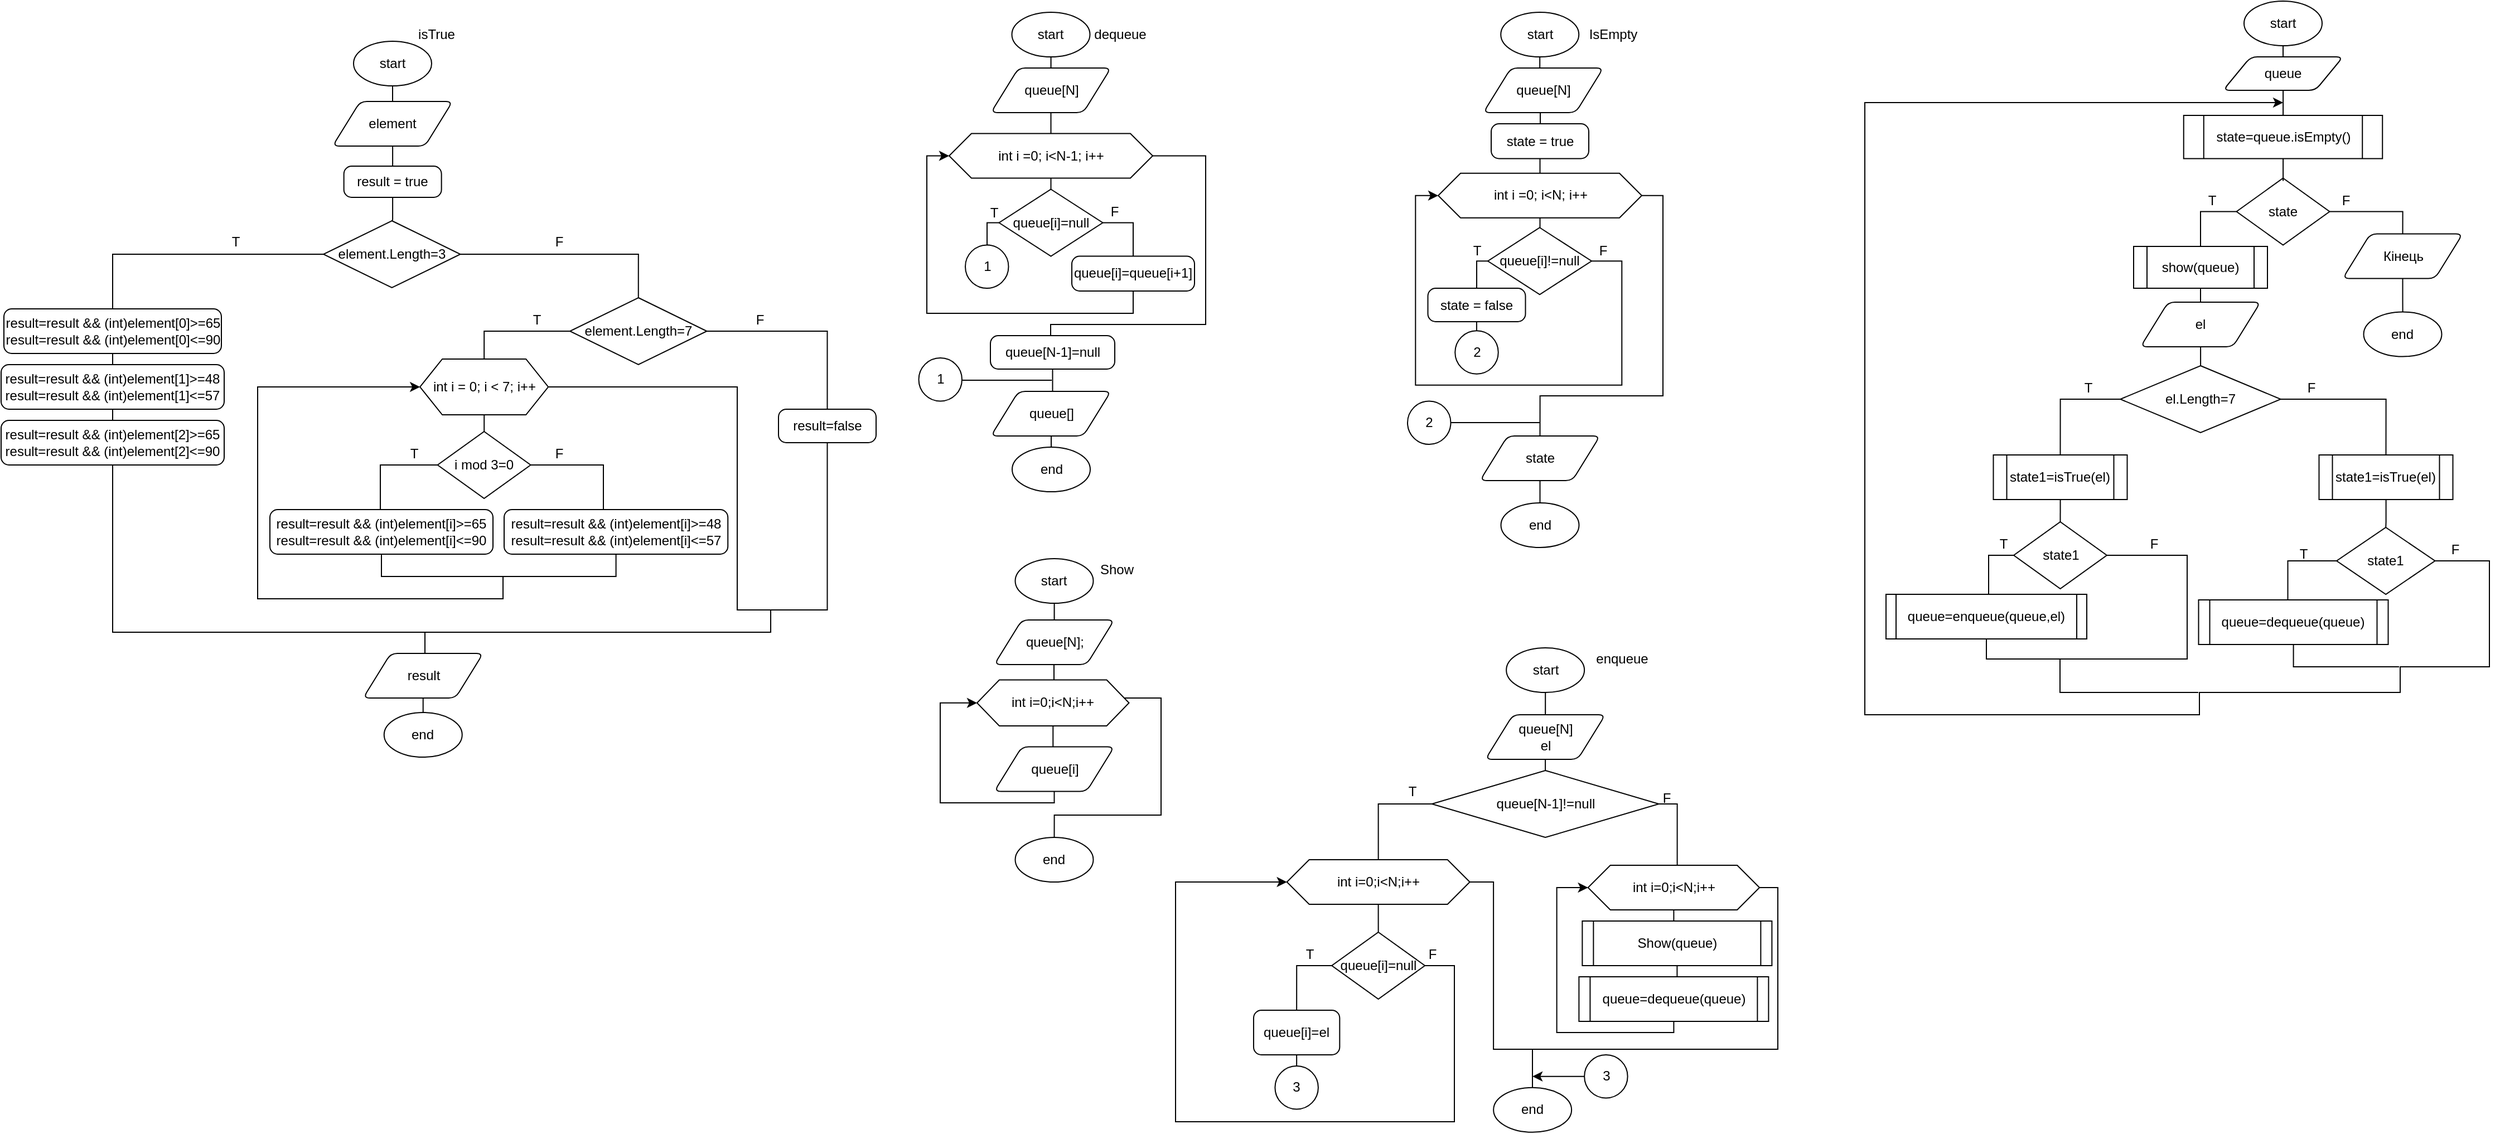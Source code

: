 <mxfile version="15.2.7" type="device"><diagram id="xJVOpfONk_zX12Edww5r" name="Страница 1"><mxGraphModel dx="3117" dy="834" grid="1" gridSize="10" guides="1" tooltips="1" connect="1" arrows="1" fold="1" page="1" pageScale="1" pageWidth="827" pageHeight="1169" math="0" shadow="0"><root><mxCell id="0"/><mxCell id="1" parent="0"/><mxCell id="rHyDgJN446Z5MaQaS1Wu-3" style="edgeStyle=orthogonalEdgeStyle;rounded=0;orthogonalLoop=1;jettySize=auto;html=1;endArrow=none;endFill=0;" parent="1" source="rHyDgJN446Z5MaQaS1Wu-1" target="rHyDgJN446Z5MaQaS1Wu-2" edge="1"><mxGeometry relative="1" as="geometry"/></mxCell><mxCell id="rHyDgJN446Z5MaQaS1Wu-1" value="start" style="strokeWidth=1;html=1;shape=mxgraph.flowchart.start_1;whiteSpace=wrap;" parent="1" vertex="1"><mxGeometry x="371" width="70" height="40" as="geometry"/></mxCell><mxCell id="mH3fVQDTaR19_gPzy2WF-2" style="edgeStyle=orthogonalEdgeStyle;rounded=0;orthogonalLoop=1;jettySize=auto;html=1;entryX=0.5;entryY=0;entryDx=0;entryDy=0;endArrow=none;endFill=0;" parent="1" source="rHyDgJN446Z5MaQaS1Wu-2" target="mH3fVQDTaR19_gPzy2WF-1" edge="1"><mxGeometry relative="1" as="geometry"/></mxCell><mxCell id="rHyDgJN446Z5MaQaS1Wu-2" value="queue" style="shape=parallelogram;html=1;strokeWidth=1;perimeter=parallelogramPerimeter;whiteSpace=wrap;rounded=1;arcSize=12;size=0.23;" parent="1" vertex="1"><mxGeometry x="352.25" y="50" width="107.5" height="30" as="geometry"/></mxCell><mxCell id="rHyDgJN446Z5MaQaS1Wu-13" style="edgeStyle=orthogonalEdgeStyle;rounded=0;orthogonalLoop=1;jettySize=auto;html=1;entryX=0.5;entryY=0;entryDx=0;entryDy=0;endArrow=none;endFill=0;exitX=0;exitY=0.5;exitDx=0;exitDy=0;exitPerimeter=0;" parent="1" source="rHyDgJN446Z5MaQaS1Wu-5" target="mH3fVQDTaR19_gPzy2WF-16" edge="1"><mxGeometry relative="1" as="geometry"><Array as="points"><mxPoint x="332" y="189"/></Array><mxPoint x="324" y="218.75" as="targetPoint"/></mxGeometry></mxCell><mxCell id="rHyDgJN446Z5MaQaS1Wu-96" style="edgeStyle=orthogonalEdgeStyle;rounded=0;orthogonalLoop=1;jettySize=auto;html=1;entryX=0.5;entryY=0;entryDx=0;entryDy=0;endArrow=none;endFill=0;" parent="1" source="rHyDgJN446Z5MaQaS1Wu-5" target="rHyDgJN446Z5MaQaS1Wu-95" edge="1"><mxGeometry relative="1" as="geometry"/></mxCell><mxCell id="rHyDgJN446Z5MaQaS1Wu-5" value="state" style="strokeWidth=1;html=1;shape=mxgraph.flowchart.decision;whiteSpace=wrap;" parent="1" vertex="1"><mxGeometry x="364.25" y="158.75" width="83.5" height="60" as="geometry"/></mxCell><mxCell id="rHyDgJN446Z5MaQaS1Wu-19" style="edgeStyle=orthogonalEdgeStyle;rounded=0;orthogonalLoop=1;jettySize=auto;html=1;entryX=0.5;entryY=0;entryDx=0;entryDy=0;entryPerimeter=0;endArrow=none;endFill=0;" parent="1" source="rHyDgJN446Z5MaQaS1Wu-16" target="rHyDgJN446Z5MaQaS1Wu-17" edge="1"><mxGeometry relative="1" as="geometry"/></mxCell><mxCell id="rHyDgJN446Z5MaQaS1Wu-16" value="el" style="shape=parallelogram;html=1;strokeWidth=1;perimeter=parallelogramPerimeter;whiteSpace=wrap;rounded=1;arcSize=12;size=0.23;" parent="1" vertex="1"><mxGeometry x="278.25" y="270" width="107.5" height="40" as="geometry"/></mxCell><mxCell id="rHyDgJN446Z5MaQaS1Wu-20" style="edgeStyle=orthogonalEdgeStyle;rounded=0;orthogonalLoop=1;jettySize=auto;html=1;entryX=0.5;entryY=0;entryDx=0;entryDy=0;endArrow=none;endFill=0;exitX=1;exitY=0.5;exitDx=0;exitDy=0;exitPerimeter=0;" parent="1" source="rHyDgJN446Z5MaQaS1Wu-17" target="_fJTLshyxo8mNmkV-exU-41" edge="1"><mxGeometry relative="1" as="geometry"><mxPoint x="501.88" y="357" as="sourcePoint"/><Array as="points"><mxPoint x="498" y="357"/></Array><mxPoint x="703.5" y="397" as="targetPoint"/></mxGeometry></mxCell><mxCell id="rHyDgJN446Z5MaQaS1Wu-24" style="edgeStyle=orthogonalEdgeStyle;rounded=0;orthogonalLoop=1;jettySize=auto;html=1;entryX=0.5;entryY=0;entryDx=0;entryDy=0;endArrow=none;endFill=0;" parent="1" source="rHyDgJN446Z5MaQaS1Wu-17" edge="1"><mxGeometry relative="1" as="geometry"><Array as="points"><mxPoint x="206" y="357"/></Array><mxPoint x="206.25" y="407" as="targetPoint"/></mxGeometry></mxCell><mxCell id="rHyDgJN446Z5MaQaS1Wu-17" value="el.Length=7" style="strokeWidth=1;html=1;shape=mxgraph.flowchart.decision;whiteSpace=wrap;" parent="1" vertex="1"><mxGeometry x="260.13" y="327" width="143.75" height="60" as="geometry"/></mxCell><mxCell id="rHyDgJN446Z5MaQaS1Wu-21" value="F" style="text;html=1;align=center;verticalAlign=middle;resizable=0;points=[];autosize=1;strokeColor=none;fillColor=none;" parent="1" vertex="1"><mxGeometry x="421" y="337" width="20" height="20" as="geometry"/></mxCell><mxCell id="rHyDgJN446Z5MaQaS1Wu-22" value="T" style="text;html=1;align=center;verticalAlign=middle;resizable=0;points=[];autosize=1;strokeColor=none;fillColor=none;" parent="1" vertex="1"><mxGeometry x="332" y="168.75" width="20" height="20" as="geometry"/></mxCell><mxCell id="rHyDgJN446Z5MaQaS1Wu-27" style="edgeStyle=orthogonalEdgeStyle;rounded=0;orthogonalLoop=1;jettySize=auto;html=1;entryX=0.5;entryY=0;entryDx=0;entryDy=0;entryPerimeter=0;endArrow=none;endFill=0;" parent="1" target="rHyDgJN446Z5MaQaS1Wu-25" edge="1"><mxGeometry relative="1" as="geometry"><mxPoint x="206.3" y="447" as="sourcePoint"/></mxGeometry></mxCell><mxCell id="rHyDgJN446Z5MaQaS1Wu-28" style="edgeStyle=orthogonalEdgeStyle;rounded=0;orthogonalLoop=1;jettySize=auto;html=1;entryX=0.5;entryY=0;entryDx=0;entryDy=0;endArrow=none;endFill=0;" parent="1" source="rHyDgJN446Z5MaQaS1Wu-25" target="mH3fVQDTaR19_gPzy2WF-57" edge="1"><mxGeometry relative="1" as="geometry"><Array as="points"><mxPoint x="142" y="497"/><mxPoint x="142" y="532"/></Array><mxPoint x="141.75" y="512" as="targetPoint"/></mxGeometry></mxCell><mxCell id="rHyDgJN446Z5MaQaS1Wu-106" style="edgeStyle=orthogonalEdgeStyle;rounded=0;orthogonalLoop=1;jettySize=auto;html=1;endArrow=none;endFill=0;" parent="1" source="rHyDgJN446Z5MaQaS1Wu-25" edge="1"><mxGeometry relative="1" as="geometry"><mxPoint x="330" y="620" as="targetPoint"/><Array as="points"><mxPoint x="320" y="497"/><mxPoint x="320" y="590"/><mxPoint x="206" y="590"/><mxPoint x="206" y="620"/><mxPoint x="330" y="620"/></Array></mxGeometry></mxCell><mxCell id="rHyDgJN446Z5MaQaS1Wu-25" value="state1" style="strokeWidth=1;html=1;shape=mxgraph.flowchart.decision;whiteSpace=wrap;" parent="1" vertex="1"><mxGeometry x="164.5" y="467" width="83.5" height="60" as="geometry"/></mxCell><mxCell id="rHyDgJN446Z5MaQaS1Wu-38" style="edgeStyle=orthogonalEdgeStyle;rounded=0;orthogonalLoop=1;jettySize=auto;html=1;entryX=0.5;entryY=0;entryDx=0;entryDy=0;endArrow=none;endFill=0;" parent="1" source="rHyDgJN446Z5MaQaS1Wu-29" target="rHyDgJN446Z5MaQaS1Wu-33" edge="1"><mxGeometry relative="1" as="geometry"><Array as="points"><mxPoint x="-405.18" y="720"/></Array></mxGeometry></mxCell><mxCell id="rHyDgJN446Z5MaQaS1Wu-53" style="edgeStyle=orthogonalEdgeStyle;rounded=0;orthogonalLoop=1;jettySize=auto;html=1;endArrow=none;endFill=0;" parent="1" source="rHyDgJN446Z5MaQaS1Wu-29" target="rHyDgJN446Z5MaQaS1Wu-52" edge="1"><mxGeometry relative="1" as="geometry"><Array as="points"><mxPoint x="-137.18" y="720"/></Array></mxGeometry></mxCell><mxCell id="rHyDgJN446Z5MaQaS1Wu-29" value="queue[N-1]!=null" style="strokeWidth=1;html=1;shape=mxgraph.flowchart.decision;whiteSpace=wrap;" parent="1" vertex="1"><mxGeometry x="-357.18" y="690" width="203.5" height="60" as="geometry"/></mxCell><mxCell id="rHyDgJN446Z5MaQaS1Wu-37" style="edgeStyle=orthogonalEdgeStyle;rounded=0;orthogonalLoop=1;jettySize=auto;html=1;entryX=0.5;entryY=0;entryDx=0;entryDy=0;entryPerimeter=0;endArrow=none;endFill=0;" parent="1" source="rHyDgJN446Z5MaQaS1Wu-33" target="rHyDgJN446Z5MaQaS1Wu-36" edge="1"><mxGeometry relative="1" as="geometry"><Array as="points"><mxPoint x="-405.18" y="820"/><mxPoint x="-405.18" y="820"/></Array></mxGeometry></mxCell><mxCell id="rHyDgJN446Z5MaQaS1Wu-92" style="edgeStyle=orthogonalEdgeStyle;rounded=0;orthogonalLoop=1;jettySize=auto;html=1;endArrow=none;endFill=0;" parent="1" source="rHyDgJN446Z5MaQaS1Wu-33" edge="1"><mxGeometry relative="1" as="geometry"><mxPoint x="-266.93" y="940" as="targetPoint"/><Array as="points"><mxPoint x="-301.93" y="790"/><mxPoint x="-301.93" y="940"/><mxPoint x="-266.93" y="940"/></Array></mxGeometry></mxCell><mxCell id="rHyDgJN446Z5MaQaS1Wu-33" value="int i=0;i&amp;lt;N;i++" style="shape=hexagon;perimeter=hexagonPerimeter2;whiteSpace=wrap;html=1;fixedSize=1;strokeWidth=1;" parent="1" vertex="1"><mxGeometry x="-487.18" y="770" width="164" height="40" as="geometry"/></mxCell><mxCell id="rHyDgJN446Z5MaQaS1Wu-40" style="edgeStyle=orthogonalEdgeStyle;rounded=0;orthogonalLoop=1;jettySize=auto;html=1;entryX=0.5;entryY=0;entryDx=0;entryDy=0;endArrow=none;endFill=0;" parent="1" source="rHyDgJN446Z5MaQaS1Wu-36" target="rHyDgJN446Z5MaQaS1Wu-39" edge="1"><mxGeometry relative="1" as="geometry"><Array as="points"><mxPoint x="-478.18" y="865"/></Array></mxGeometry></mxCell><mxCell id="rHyDgJN446Z5MaQaS1Wu-43" style="edgeStyle=orthogonalEdgeStyle;rounded=0;orthogonalLoop=1;jettySize=auto;html=1;endArrow=classic;endFill=1;entryX=0;entryY=0.5;entryDx=0;entryDy=0;" parent="1" source="rHyDgJN446Z5MaQaS1Wu-36" target="rHyDgJN446Z5MaQaS1Wu-33" edge="1"><mxGeometry relative="1" as="geometry"><mxPoint x="-405.18" y="975" as="targetPoint"/><Array as="points"><mxPoint x="-337" y="865"/><mxPoint x="-337" y="1005"/><mxPoint x="-587" y="1005"/><mxPoint x="-587" y="790"/></Array></mxGeometry></mxCell><mxCell id="rHyDgJN446Z5MaQaS1Wu-36" value="queue[i]=null" style="strokeWidth=1;html=1;shape=mxgraph.flowchart.decision;whiteSpace=wrap;" parent="1" vertex="1"><mxGeometry x="-446.93" y="835" width="83.5" height="60" as="geometry"/></mxCell><mxCell id="rHyDgJN446Z5MaQaS1Wu-44" style="edgeStyle=orthogonalEdgeStyle;rounded=0;orthogonalLoop=1;jettySize=auto;html=1;endArrow=none;endFill=0;" parent="1" source="rHyDgJN446Z5MaQaS1Wu-39" target="rHyDgJN446Z5MaQaS1Wu-48" edge="1"><mxGeometry relative="1" as="geometry"><mxPoint x="-478.18" y="955" as="targetPoint"/><Array as="points"><mxPoint x="-478.18" y="955"/></Array></mxGeometry></mxCell><mxCell id="rHyDgJN446Z5MaQaS1Wu-39" value="&lt;span&gt;queue[i]=&lt;/span&gt;el" style="rounded=1;whiteSpace=wrap;html=1;absoluteArcSize=1;arcSize=14;strokeWidth=1;" parent="1" vertex="1"><mxGeometry x="-517.02" y="905" width="77.18" height="40" as="geometry"/></mxCell><mxCell id="rHyDgJN446Z5MaQaS1Wu-46" value="T" style="text;html=1;align=center;verticalAlign=middle;resizable=0;points=[];autosize=1;strokeColor=none;fillColor=none;" parent="1" vertex="1"><mxGeometry x="-477.18" y="845" width="20" height="20" as="geometry"/></mxCell><mxCell id="rHyDgJN446Z5MaQaS1Wu-47" value="F" style="text;html=1;align=center;verticalAlign=middle;resizable=0;points=[];autosize=1;strokeColor=none;fillColor=none;" parent="1" vertex="1"><mxGeometry x="-367.18" y="845" width="20" height="20" as="geometry"/></mxCell><mxCell id="rHyDgJN446Z5MaQaS1Wu-48" value="3" style="ellipse;whiteSpace=wrap;html=1;aspect=fixed;" parent="1" vertex="1"><mxGeometry x="-497.805" y="955.005" width="38.75" height="38.75" as="geometry"/></mxCell><mxCell id="rHyDgJN446Z5MaQaS1Wu-49" value="T" style="text;html=1;align=center;verticalAlign=middle;resizable=0;points=[];autosize=1;strokeColor=none;fillColor=none;" parent="1" vertex="1"><mxGeometry x="-385.18" y="699" width="20" height="20" as="geometry"/></mxCell><mxCell id="rHyDgJN446Z5MaQaS1Wu-51" value="T" style="text;html=1;align=center;verticalAlign=middle;resizable=0;points=[];autosize=1;strokeColor=none;fillColor=none;" parent="1" vertex="1"><mxGeometry x="144.5" y="477" width="20" height="20" as="geometry"/></mxCell><mxCell id="rHyDgJN446Z5MaQaS1Wu-57" style="edgeStyle=orthogonalEdgeStyle;rounded=0;orthogonalLoop=1;jettySize=auto;html=1;entryX=0.5;entryY=0;entryDx=0;entryDy=0;endArrow=none;endFill=0;" parent="1" source="rHyDgJN446Z5MaQaS1Wu-52" target="mH3fVQDTaR19_gPzy2WF-52" edge="1"><mxGeometry relative="1" as="geometry"><mxPoint x="-140.3" y="825" as="targetPoint"/></mxGeometry></mxCell><mxCell id="rHyDgJN446Z5MaQaS1Wu-61" style="edgeStyle=orthogonalEdgeStyle;rounded=0;orthogonalLoop=1;jettySize=auto;html=1;endArrow=none;endFill=0;" parent="1" source="rHyDgJN446Z5MaQaS1Wu-52" target="mH3fVQDTaR19_gPzy2WF-53" edge="1"><mxGeometry relative="1" as="geometry"><Array as="points"><mxPoint x="-47" y="795"/><mxPoint x="-47" y="940"/><mxPoint x="-267" y="940"/></Array><mxPoint x="-266.93" y="980" as="targetPoint"/></mxGeometry></mxCell><mxCell id="rHyDgJN446Z5MaQaS1Wu-52" value="&lt;span&gt;int i=0;i&amp;lt;N;i++&lt;/span&gt;" style="shape=hexagon;perimeter=hexagonPerimeter2;whiteSpace=wrap;html=1;fixedSize=1;strokeWidth=1;" parent="1" vertex="1"><mxGeometry x="-217.18" y="775" width="153.75" height="40" as="geometry"/></mxCell><mxCell id="rHyDgJN446Z5MaQaS1Wu-54" value="F" style="text;html=1;align=center;verticalAlign=middle;resizable=0;points=[];autosize=1;strokeColor=none;fillColor=none;" parent="1" vertex="1"><mxGeometry x="-157.18" y="705" width="20" height="20" as="geometry"/></mxCell><mxCell id="rHyDgJN446Z5MaQaS1Wu-58" style="edgeStyle=orthogonalEdgeStyle;rounded=0;orthogonalLoop=1;jettySize=auto;html=1;entryX=0.5;entryY=0;entryDx=0;entryDy=0;endArrow=none;endFill=0;" parent="1" source="mH3fVQDTaR19_gPzy2WF-52" target="rHyDgJN446Z5MaQaS1Wu-56" edge="1"><mxGeometry relative="1" as="geometry"><mxPoint x="-140.275" y="865" as="sourcePoint"/></mxGeometry></mxCell><mxCell id="rHyDgJN446Z5MaQaS1Wu-59" style="edgeStyle=orthogonalEdgeStyle;rounded=0;orthogonalLoop=1;jettySize=auto;html=1;entryX=0;entryY=0.5;entryDx=0;entryDy=0;endArrow=classic;endFill=1;" parent="1" source="rHyDgJN446Z5MaQaS1Wu-56" target="rHyDgJN446Z5MaQaS1Wu-52" edge="1"><mxGeometry relative="1" as="geometry"><Array as="points"><mxPoint x="-140.18" y="925"/><mxPoint x="-245.18" y="925"/><mxPoint x="-245.18" y="795"/></Array></mxGeometry></mxCell><mxCell id="rHyDgJN446Z5MaQaS1Wu-56" value="queue=dequeue(queue)" style="shape=process;whiteSpace=wrap;html=1;backgroundOutline=1;size=0.059;" parent="1" vertex="1"><mxGeometry x="-225.3" y="875" width="170" height="40" as="geometry"/></mxCell><mxCell id="rHyDgJN446Z5MaQaS1Wu-64" value="T" style="text;html=1;align=center;verticalAlign=middle;resizable=0;points=[];autosize=1;strokeColor=none;fillColor=none;" parent="1" vertex="1"><mxGeometry x="220.62" y="337" width="20" height="20" as="geometry"/></mxCell><mxCell id="rHyDgJN446Z5MaQaS1Wu-75" style="edgeStyle=orthogonalEdgeStyle;rounded=0;orthogonalLoop=1;jettySize=auto;html=1;entryX=0.5;entryY=0;entryDx=0;entryDy=0;endArrow=none;endFill=0;" parent="1" source="rHyDgJN446Z5MaQaS1Wu-67" target="rHyDgJN446Z5MaQaS1Wu-74" edge="1"><mxGeometry relative="1" as="geometry"><Array as="points"><mxPoint x="410.25" y="502"/><mxPoint x="410.25" y="572"/></Array></mxGeometry></mxCell><mxCell id="rHyDgJN446Z5MaQaS1Wu-88" style="edgeStyle=orthogonalEdgeStyle;rounded=0;orthogonalLoop=1;jettySize=auto;html=1;endArrow=classic;endFill=1;exitX=1;exitY=0.5;exitDx=0;exitDy=0;exitPerimeter=0;" parent="1" source="rHyDgJN446Z5MaQaS1Wu-67" edge="1"><mxGeometry relative="1" as="geometry"><mxPoint x="406" y="91" as="targetPoint"/><Array as="points"><mxPoint x="591" y="502"/><mxPoint x="591" y="597"/><mxPoint x="511" y="597"/><mxPoint x="511" y="620"/><mxPoint x="331" y="620"/><mxPoint x="331" y="640"/><mxPoint x="31" y="640"/><mxPoint x="31" y="91"/></Array><mxPoint x="559.25" y="502" as="sourcePoint"/></mxGeometry></mxCell><mxCell id="rHyDgJN446Z5MaQaS1Wu-67" value="state1" style="strokeWidth=1;html=1;shape=mxgraph.flowchart.decision;whiteSpace=wrap;" parent="1" vertex="1"><mxGeometry x="454" y="472" width="88.25" height="60" as="geometry"/></mxCell><mxCell id="rHyDgJN446Z5MaQaS1Wu-79" style="edgeStyle=orthogonalEdgeStyle;rounded=0;orthogonalLoop=1;jettySize=auto;html=1;endArrow=none;endFill=0;" parent="1" source="rHyDgJN446Z5MaQaS1Wu-74" edge="1"><mxGeometry relative="1" as="geometry"><mxPoint x="510" y="597" as="targetPoint"/><Array as="points"><mxPoint x="415" y="597"/></Array></mxGeometry></mxCell><mxCell id="rHyDgJN446Z5MaQaS1Wu-74" value="queue=dequeue(queue)" style="shape=process;whiteSpace=wrap;html=1;backgroundOutline=1;size=0.059;" parent="1" vertex="1"><mxGeometry x="330.25" y="537" width="170" height="40" as="geometry"/></mxCell><mxCell id="rHyDgJN446Z5MaQaS1Wu-77" value="T" style="text;html=1;align=center;verticalAlign=middle;resizable=0;points=[];autosize=1;strokeColor=none;fillColor=none;" parent="1" vertex="1"><mxGeometry x="414.25" y="486" width="20" height="20" as="geometry"/></mxCell><mxCell id="rHyDgJN446Z5MaQaS1Wu-98" style="edgeStyle=orthogonalEdgeStyle;rounded=0;orthogonalLoop=1;jettySize=auto;html=1;endArrow=none;endFill=0;" parent="1" source="rHyDgJN446Z5MaQaS1Wu-95" target="rHyDgJN446Z5MaQaS1Wu-97" edge="1"><mxGeometry relative="1" as="geometry"/></mxCell><mxCell id="rHyDgJN446Z5MaQaS1Wu-95" value="Кінець" style="shape=parallelogram;html=1;strokeWidth=1;perimeter=parallelogramPerimeter;whiteSpace=wrap;rounded=1;arcSize=12;size=0.23;" parent="1" vertex="1"><mxGeometry x="459.5" y="208.75" width="107.5" height="40" as="geometry"/></mxCell><mxCell id="rHyDgJN446Z5MaQaS1Wu-97" value="end" style="strokeWidth=1;html=1;shape=mxgraph.flowchart.start_1;whiteSpace=wrap;" parent="1" vertex="1"><mxGeometry x="478.25" y="278.75" width="70" height="40" as="geometry"/></mxCell><mxCell id="rHyDgJN446Z5MaQaS1Wu-99" value="F" style="text;html=1;align=center;verticalAlign=middle;resizable=0;points=[];autosize=1;strokeColor=none;fillColor=none;" parent="1" vertex="1"><mxGeometry x="452" y="168.75" width="20" height="20" as="geometry"/></mxCell><mxCell id="rHyDgJN446Z5MaQaS1Wu-107" value="F" style="text;html=1;align=center;verticalAlign=middle;resizable=0;points=[];autosize=1;strokeColor=none;fillColor=none;" parent="1" vertex="1"><mxGeometry x="280" y="477" width="20" height="20" as="geometry"/></mxCell><mxCell id="rHyDgJN446Z5MaQaS1Wu-113" style="edgeStyle=orthogonalEdgeStyle;rounded=0;orthogonalLoop=1;jettySize=auto;html=1;entryX=0.5;entryY=0;entryDx=0;entryDy=0;endArrow=none;endFill=0;" parent="1" source="rHyDgJN446Z5MaQaS1Wu-109" target="rHyDgJN446Z5MaQaS1Wu-110" edge="1"><mxGeometry relative="1" as="geometry"/></mxCell><mxCell id="rHyDgJN446Z5MaQaS1Wu-109" value="start" style="strokeWidth=1;html=1;shape=mxgraph.flowchart.start_1;whiteSpace=wrap;" parent="1" vertex="1"><mxGeometry x="-733.75" y="10" width="70" height="40" as="geometry"/></mxCell><mxCell id="rHyDgJN446Z5MaQaS1Wu-115" style="edgeStyle=orthogonalEdgeStyle;rounded=0;orthogonalLoop=1;jettySize=auto;html=1;entryX=0.522;entryY=-0.002;entryDx=0;entryDy=0;entryPerimeter=0;endArrow=none;endFill=0;" parent="1" source="rHyDgJN446Z5MaQaS1Wu-110" target="rHyDgJN446Z5MaQaS1Wu-114" edge="1"><mxGeometry relative="1" as="geometry"/></mxCell><mxCell id="rHyDgJN446Z5MaQaS1Wu-110" value="queue[N]" style="shape=parallelogram;html=1;strokeWidth=1;perimeter=parallelogramPerimeter;whiteSpace=wrap;rounded=1;arcSize=12;size=0.23;" parent="1" vertex="1"><mxGeometry x="-752.5" y="60" width="107.5" height="40" as="geometry"/></mxCell><mxCell id="rHyDgJN446Z5MaQaS1Wu-117" style="edgeStyle=orthogonalEdgeStyle;rounded=0;orthogonalLoop=1;jettySize=auto;html=1;entryX=0.5;entryY=0;entryDx=0;entryDy=0;entryPerimeter=0;endArrow=none;endFill=0;" parent="1" source="rHyDgJN446Z5MaQaS1Wu-114" target="rHyDgJN446Z5MaQaS1Wu-116" edge="1"><mxGeometry relative="1" as="geometry"/></mxCell><mxCell id="rHyDgJN446Z5MaQaS1Wu-126" style="edgeStyle=orthogonalEdgeStyle;rounded=0;orthogonalLoop=1;jettySize=auto;html=1;endArrow=none;endFill=0;entryX=0.5;entryY=0;entryDx=0;entryDy=0;" parent="1" source="rHyDgJN446Z5MaQaS1Wu-114" target="rHyDgJN446Z5MaQaS1Wu-127" edge="1"><mxGeometry relative="1" as="geometry"><mxPoint x="-699" y="310" as="targetPoint"/><Array as="points"><mxPoint x="-560" y="139"/><mxPoint x="-560" y="290"/><mxPoint x="-699" y="290"/></Array></mxGeometry></mxCell><mxCell id="rHyDgJN446Z5MaQaS1Wu-114" value="int i =0; i&amp;lt;N-1; i++" style="shape=hexagon;perimeter=hexagonPerimeter2;whiteSpace=wrap;html=1;fixedSize=1;strokeWidth=1;" parent="1" vertex="1"><mxGeometry x="-790" y="118.75" width="182.5" height="40" as="geometry"/></mxCell><mxCell id="rHyDgJN446Z5MaQaS1Wu-119" style="edgeStyle=orthogonalEdgeStyle;rounded=0;orthogonalLoop=1;jettySize=auto;html=1;entryX=0.5;entryY=0;entryDx=0;entryDy=0;endArrow=none;endFill=0;" parent="1" source="rHyDgJN446Z5MaQaS1Wu-116" target="rHyDgJN446Z5MaQaS1Wu-120" edge="1"><mxGeometry relative="1" as="geometry"><mxPoint x="-756.25" y="248.75" as="targetPoint"/><Array as="points"><mxPoint x="-756" y="199"/><mxPoint x="-756" y="219"/><mxPoint x="-753" y="219"/></Array></mxGeometry></mxCell><mxCell id="rHyDgJN446Z5MaQaS1Wu-123" style="edgeStyle=orthogonalEdgeStyle;rounded=0;orthogonalLoop=1;jettySize=auto;html=1;endArrow=none;endFill=0;" parent="1" source="rHyDgJN446Z5MaQaS1Wu-116" target="rHyDgJN446Z5MaQaS1Wu-122" edge="1"><mxGeometry relative="1" as="geometry"><Array as="points"><mxPoint x="-625" y="199"/></Array></mxGeometry></mxCell><mxCell id="rHyDgJN446Z5MaQaS1Wu-116" value="queue[i]=null" style="strokeWidth=1;html=1;shape=mxgraph.flowchart.decision;whiteSpace=wrap;" parent="1" vertex="1"><mxGeometry x="-745.25" y="168.75" width="93" height="60" as="geometry"/></mxCell><mxCell id="rHyDgJN446Z5MaQaS1Wu-120" value="1" style="ellipse;whiteSpace=wrap;html=1;aspect=fixed;" parent="1" vertex="1"><mxGeometry x="-775.5" y="218.75" width="38.75" height="38.75" as="geometry"/></mxCell><mxCell id="rHyDgJN446Z5MaQaS1Wu-121" value="T" style="text;html=1;align=center;verticalAlign=middle;resizable=0;points=[];autosize=1;strokeColor=none;fillColor=none;" parent="1" vertex="1"><mxGeometry x="-760" y="180" width="20" height="20" as="geometry"/></mxCell><mxCell id="rHyDgJN446Z5MaQaS1Wu-125" style="edgeStyle=orthogonalEdgeStyle;rounded=0;orthogonalLoop=1;jettySize=auto;html=1;entryX=0;entryY=0.5;entryDx=0;entryDy=0;endArrow=classic;endFill=1;" parent="1" source="rHyDgJN446Z5MaQaS1Wu-122" target="rHyDgJN446Z5MaQaS1Wu-114" edge="1"><mxGeometry relative="1" as="geometry"><Array as="points"><mxPoint x="-625" y="280"/><mxPoint x="-810" y="280"/><mxPoint x="-810" y="139"/></Array></mxGeometry></mxCell><mxCell id="rHyDgJN446Z5MaQaS1Wu-122" value="queue[i]=queue[i+1]" style="rounded=1;whiteSpace=wrap;html=1;absoluteArcSize=1;arcSize=14;strokeWidth=1;" parent="1" vertex="1"><mxGeometry x="-680" y="228.75" width="110" height="31.25" as="geometry"/></mxCell><mxCell id="rHyDgJN446Z5MaQaS1Wu-124" value="F" style="text;html=1;align=center;verticalAlign=middle;resizable=0;points=[];autosize=1;strokeColor=none;fillColor=none;" parent="1" vertex="1"><mxGeometry x="-652.25" y="178.75" width="20" height="20" as="geometry"/></mxCell><mxCell id="rHyDgJN446Z5MaQaS1Wu-130" style="edgeStyle=orthogonalEdgeStyle;rounded=0;orthogonalLoop=1;jettySize=auto;html=1;entryX=0.5;entryY=0;entryDx=0;entryDy=0;endArrow=none;endFill=0;" parent="1" source="rHyDgJN446Z5MaQaS1Wu-127" target="rHyDgJN446Z5MaQaS1Wu-129" edge="1"><mxGeometry relative="1" as="geometry"/></mxCell><mxCell id="rHyDgJN446Z5MaQaS1Wu-127" value="&lt;span&gt;queue[N-1]=null&lt;/span&gt;" style="rounded=1;whiteSpace=wrap;html=1;absoluteArcSize=1;arcSize=14;strokeWidth=1;" parent="1" vertex="1"><mxGeometry x="-753" y="300" width="111.5" height="30" as="geometry"/></mxCell><mxCell id="rHyDgJN446Z5MaQaS1Wu-128" value="end" style="strokeWidth=1;html=1;shape=mxgraph.flowchart.start_1;whiteSpace=wrap;" parent="1" vertex="1"><mxGeometry x="-733.5" y="400" width="70" height="40" as="geometry"/></mxCell><mxCell id="rHyDgJN446Z5MaQaS1Wu-131" style="edgeStyle=orthogonalEdgeStyle;rounded=0;orthogonalLoop=1;jettySize=auto;html=1;entryX=0.5;entryY=0;entryDx=0;entryDy=0;entryPerimeter=0;endArrow=none;endFill=0;" parent="1" source="rHyDgJN446Z5MaQaS1Wu-129" target="rHyDgJN446Z5MaQaS1Wu-128" edge="1"><mxGeometry relative="1" as="geometry"><Array as="points"><mxPoint x="-699" y="400"/></Array></mxGeometry></mxCell><mxCell id="rHyDgJN446Z5MaQaS1Wu-129" value="queue[]" style="shape=parallelogram;html=1;strokeWidth=1;perimeter=parallelogramPerimeter;whiteSpace=wrap;rounded=1;arcSize=12;size=0.23;" parent="1" vertex="1"><mxGeometry x="-752.5" y="350" width="107.5" height="40" as="geometry"/></mxCell><mxCell id="rHyDgJN446Z5MaQaS1Wu-133" style="edgeStyle=orthogonalEdgeStyle;rounded=0;orthogonalLoop=1;jettySize=auto;html=1;endArrow=none;endFill=0;" parent="1" source="rHyDgJN446Z5MaQaS1Wu-132" edge="1"><mxGeometry relative="1" as="geometry"><mxPoint x="-698" y="340" as="targetPoint"/><Array as="points"><mxPoint x="-738" y="339"/></Array></mxGeometry></mxCell><mxCell id="rHyDgJN446Z5MaQaS1Wu-132" value="1" style="ellipse;whiteSpace=wrap;html=1;aspect=fixed;" parent="1" vertex="1"><mxGeometry x="-817.25" y="320" width="38.75" height="38.75" as="geometry"/></mxCell><mxCell id="rHyDgJN446Z5MaQaS1Wu-134" value="dequeue" style="text;html=1;align=center;verticalAlign=middle;resizable=0;points=[];autosize=1;strokeColor=none;fillColor=none;" parent="1" vertex="1"><mxGeometry x="-667.5" y="20" width="60" height="20" as="geometry"/></mxCell><mxCell id="rHyDgJN446Z5MaQaS1Wu-157" style="edgeStyle=orthogonalEdgeStyle;rounded=0;orthogonalLoop=1;jettySize=auto;html=1;entryX=0.5;entryY=0;entryDx=0;entryDy=0;endArrow=none;endFill=0;" parent="1" source="rHyDgJN446Z5MaQaS1Wu-135" target="rHyDgJN446Z5MaQaS1Wu-138" edge="1"><mxGeometry relative="1" as="geometry"/></mxCell><mxCell id="rHyDgJN446Z5MaQaS1Wu-135" value="start" style="strokeWidth=1;html=1;shape=mxgraph.flowchart.start_1;whiteSpace=wrap;" parent="1" vertex="1"><mxGeometry x="-295.38" y="10" width="70" height="40" as="geometry"/></mxCell><mxCell id="rHyDgJN446Z5MaQaS1Wu-168" style="edgeStyle=orthogonalEdgeStyle;rounded=0;orthogonalLoop=1;jettySize=auto;html=1;entryX=0.5;entryY=0;entryDx=0;entryDy=0;endArrow=none;endFill=0;" parent="1" source="rHyDgJN446Z5MaQaS1Wu-138" target="rHyDgJN446Z5MaQaS1Wu-167" edge="1"><mxGeometry relative="1" as="geometry"><Array as="points"><mxPoint x="-260" y="110"/><mxPoint x="-260" y="110"/></Array></mxGeometry></mxCell><mxCell id="rHyDgJN446Z5MaQaS1Wu-138" value="queue[N]" style="shape=parallelogram;html=1;strokeWidth=1;perimeter=parallelogramPerimeter;whiteSpace=wrap;rounded=1;arcSize=12;size=0.23;" parent="1" vertex="1"><mxGeometry x="-311" y="60" width="107.5" height="40" as="geometry"/></mxCell><mxCell id="rHyDgJN446Z5MaQaS1Wu-139" style="edgeStyle=orthogonalEdgeStyle;rounded=0;orthogonalLoop=1;jettySize=auto;html=1;entryX=0.5;entryY=0;entryDx=0;entryDy=0;entryPerimeter=0;endArrow=none;endFill=0;" parent="1" source="rHyDgJN446Z5MaQaS1Wu-141" target="rHyDgJN446Z5MaQaS1Wu-144" edge="1"><mxGeometry relative="1" as="geometry"/></mxCell><mxCell id="rHyDgJN446Z5MaQaS1Wu-140" style="edgeStyle=orthogonalEdgeStyle;rounded=0;orthogonalLoop=1;jettySize=auto;html=1;endArrow=none;endFill=0;entryX=0.5;entryY=0;entryDx=0;entryDy=0;" parent="1" source="rHyDgJN446Z5MaQaS1Wu-141" target="rHyDgJN446Z5MaQaS1Wu-154" edge="1"><mxGeometry relative="1" as="geometry"><mxPoint x="-260.25" y="363.13" as="targetPoint"/><Array as="points"><mxPoint x="-150" y="174"/><mxPoint x="-150" y="354"/><mxPoint x="-260" y="354"/></Array></mxGeometry></mxCell><mxCell id="rHyDgJN446Z5MaQaS1Wu-141" value="int i =0; i&amp;lt;N; i++" style="shape=hexagon;perimeter=hexagonPerimeter2;whiteSpace=wrap;html=1;fixedSize=1;strokeWidth=1;" parent="1" vertex="1"><mxGeometry x="-351.5" y="154.38" width="182.5" height="40" as="geometry"/></mxCell><mxCell id="rHyDgJN446Z5MaQaS1Wu-161" style="edgeStyle=orthogonalEdgeStyle;rounded=0;orthogonalLoop=1;jettySize=auto;html=1;entryX=0.5;entryY=0;entryDx=0;entryDy=0;endArrow=none;endFill=0;startArrow=none;" parent="1" source="rHyDgJN446Z5MaQaS1Wu-162" edge="1"><mxGeometry relative="1" as="geometry"><mxPoint x="-317" y="264.38" as="targetPoint"/><Array as="points"><mxPoint x="-316.87" y="233.38"/></Array></mxGeometry></mxCell><mxCell id="rHyDgJN446Z5MaQaS1Wu-144" value="queue[i]!=null" style="strokeWidth=1;html=1;shape=mxgraph.flowchart.decision;whiteSpace=wrap;" parent="1" vertex="1"><mxGeometry x="-307" y="203.13" width="93" height="60" as="geometry"/></mxCell><mxCell id="rHyDgJN446Z5MaQaS1Wu-146" value="T" style="text;html=1;align=center;verticalAlign=middle;resizable=0;points=[];autosize=1;strokeColor=none;fillColor=none;" parent="1" vertex="1"><mxGeometry x="-327.01" y="214.38" width="20" height="20" as="geometry"/></mxCell><mxCell id="rHyDgJN446Z5MaQaS1Wu-147" style="edgeStyle=orthogonalEdgeStyle;rounded=0;orthogonalLoop=1;jettySize=auto;html=1;entryX=0;entryY=0.5;entryDx=0;entryDy=0;endArrow=classic;endFill=1;exitX=1;exitY=0.5;exitDx=0;exitDy=0;exitPerimeter=0;" parent="1" source="rHyDgJN446Z5MaQaS1Wu-144" target="rHyDgJN446Z5MaQaS1Wu-141" edge="1"><mxGeometry relative="1" as="geometry"><Array as="points"><mxPoint x="-186.87" y="233.38"/><mxPoint x="-186.87" y="344.38"/><mxPoint x="-371.87" y="344.38"/><mxPoint x="-371.87" y="174.38"/></Array><mxPoint x="-186.784" y="314.38" as="sourcePoint"/></mxGeometry></mxCell><mxCell id="rHyDgJN446Z5MaQaS1Wu-149" value="F" style="text;html=1;align=center;verticalAlign=middle;resizable=0;points=[];autosize=1;strokeColor=none;fillColor=none;" parent="1" vertex="1"><mxGeometry x="-214" y="214.38" width="20" height="20" as="geometry"/></mxCell><mxCell id="rHyDgJN446Z5MaQaS1Wu-152" value="end" style="strokeWidth=1;html=1;shape=mxgraph.flowchart.start_1;whiteSpace=wrap;" parent="1" vertex="1"><mxGeometry x="-295.25" y="450" width="70" height="40" as="geometry"/></mxCell><mxCell id="rHyDgJN446Z5MaQaS1Wu-153" style="edgeStyle=orthogonalEdgeStyle;rounded=0;orthogonalLoop=1;jettySize=auto;html=1;entryX=0.5;entryY=0;entryDx=0;entryDy=0;entryPerimeter=0;endArrow=none;endFill=0;" parent="1" source="rHyDgJN446Z5MaQaS1Wu-154" target="rHyDgJN446Z5MaQaS1Wu-152" edge="1"><mxGeometry relative="1" as="geometry"><Array as="points"><mxPoint x="-260" y="450"/><mxPoint x="-260" y="450"/></Array></mxGeometry></mxCell><mxCell id="rHyDgJN446Z5MaQaS1Wu-154" value="state" style="shape=parallelogram;html=1;strokeWidth=1;perimeter=parallelogramPerimeter;whiteSpace=wrap;rounded=1;arcSize=12;size=0.23;" parent="1" vertex="1"><mxGeometry x="-314" y="390" width="107.5" height="40" as="geometry"/></mxCell><mxCell id="rHyDgJN446Z5MaQaS1Wu-155" style="edgeStyle=orthogonalEdgeStyle;rounded=0;orthogonalLoop=1;jettySize=auto;html=1;endArrow=none;endFill=0;" parent="1" source="rHyDgJN446Z5MaQaS1Wu-156" edge="1"><mxGeometry relative="1" as="geometry"><mxPoint x="-260" y="378" as="targetPoint"/><Array as="points"><mxPoint x="-260" y="378"/></Array></mxGeometry></mxCell><mxCell id="rHyDgJN446Z5MaQaS1Wu-156" value="2" style="ellipse;whiteSpace=wrap;html=1;aspect=fixed;" parent="1" vertex="1"><mxGeometry x="-379" y="358.75" width="38.75" height="38.75" as="geometry"/></mxCell><mxCell id="rHyDgJN446Z5MaQaS1Wu-164" style="edgeStyle=orthogonalEdgeStyle;rounded=0;orthogonalLoop=1;jettySize=auto;html=1;entryX=0.5;entryY=0;entryDx=0;entryDy=0;endArrow=none;endFill=0;" parent="1" source="rHyDgJN446Z5MaQaS1Wu-162" target="rHyDgJN446Z5MaQaS1Wu-163" edge="1"><mxGeometry relative="1" as="geometry"/></mxCell><mxCell id="rHyDgJN446Z5MaQaS1Wu-163" value="2" style="ellipse;whiteSpace=wrap;html=1;aspect=fixed;" parent="1" vertex="1"><mxGeometry x="-336.38" y="295.62" width="38.75" height="38.75" as="geometry"/></mxCell><mxCell id="rHyDgJN446Z5MaQaS1Wu-169" style="edgeStyle=orthogonalEdgeStyle;rounded=0;orthogonalLoop=1;jettySize=auto;html=1;entryX=0.5;entryY=0;entryDx=0;entryDy=0;endArrow=none;endFill=0;" parent="1" source="rHyDgJN446Z5MaQaS1Wu-167" target="rHyDgJN446Z5MaQaS1Wu-141" edge="1"><mxGeometry relative="1" as="geometry"><Array as="points"><mxPoint x="-260" y="150"/><mxPoint x="-260" y="150"/></Array></mxGeometry></mxCell><mxCell id="rHyDgJN446Z5MaQaS1Wu-167" value="state = true" style="rounded=1;whiteSpace=wrap;html=1;absoluteArcSize=1;arcSize=14;strokeWidth=1;" parent="1" vertex="1"><mxGeometry x="-304" y="110" width="87.5" height="31.25" as="geometry"/></mxCell><mxCell id="rHyDgJN446Z5MaQaS1Wu-162" value="state = false" style="rounded=1;whiteSpace=wrap;html=1;absoluteArcSize=1;arcSize=14;strokeWidth=1;" parent="1" vertex="1"><mxGeometry x="-360.76" y="257.5" width="87.5" height="30" as="geometry"/></mxCell><mxCell id="rHyDgJN446Z5MaQaS1Wu-170" value="" style="edgeStyle=orthogonalEdgeStyle;rounded=0;orthogonalLoop=1;jettySize=auto;html=1;entryX=0.5;entryY=0;entryDx=0;entryDy=0;endArrow=none;endFill=0;" parent="1" source="rHyDgJN446Z5MaQaS1Wu-144" target="rHyDgJN446Z5MaQaS1Wu-162" edge="1"><mxGeometry relative="1" as="geometry"><mxPoint x="-307" y="233.118" as="sourcePoint"/><mxPoint x="-317" y="264.38" as="targetPoint"/><Array as="points"><mxPoint x="-317" y="233"/></Array></mxGeometry></mxCell><mxCell id="rHyDgJN446Z5MaQaS1Wu-171" value="IsEmpty" style="text;html=1;align=center;verticalAlign=middle;resizable=0;points=[];autosize=1;strokeColor=none;fillColor=none;" parent="1" vertex="1"><mxGeometry x="-225.38" y="20" width="60" height="20" as="geometry"/></mxCell><mxCell id="mH3fVQDTaR19_gPzy2WF-3" style="edgeStyle=orthogonalEdgeStyle;rounded=0;orthogonalLoop=1;jettySize=auto;html=1;endArrow=none;endFill=0;" parent="1" source="mH3fVQDTaR19_gPzy2WF-1" edge="1"><mxGeometry relative="1" as="geometry"><mxPoint x="406" y="159" as="targetPoint"/></mxGeometry></mxCell><mxCell id="mH3fVQDTaR19_gPzy2WF-1" value="state=queue.isEmpty()" style="shape=process;whiteSpace=wrap;html=1;backgroundOutline=1;" parent="1" vertex="1"><mxGeometry x="316.87" y="102.5" width="178.25" height="38.75" as="geometry"/></mxCell><mxCell id="mH3fVQDTaR19_gPzy2WF-13" style="edgeStyle=orthogonalEdgeStyle;rounded=0;orthogonalLoop=1;jettySize=auto;html=1;entryX=0.5;entryY=0;entryDx=0;entryDy=0;endArrow=none;endFill=0;" parent="1" source="mH3fVQDTaR19_gPzy2WF-4" target="mH3fVQDTaR19_gPzy2WF-11" edge="1"><mxGeometry relative="1" as="geometry"/></mxCell><mxCell id="mH3fVQDTaR19_gPzy2WF-4" value="start" style="strokeWidth=1;html=1;shape=mxgraph.flowchart.start_1;whiteSpace=wrap;" parent="1" vertex="1"><mxGeometry x="-730.75" y="500" width="70" height="40" as="geometry"/></mxCell><mxCell id="mH3fVQDTaR19_gPzy2WF-5" style="edgeStyle=orthogonalEdgeStyle;rounded=0;orthogonalLoop=1;jettySize=auto;html=1;endArrow=none;endFill=0;" parent="1" source="mH3fVQDTaR19_gPzy2WF-7" target="mH3fVQDTaR19_gPzy2WF-9" edge="1"><mxGeometry relative="1" as="geometry"/></mxCell><mxCell id="mH3fVQDTaR19_gPzy2WF-6" style="edgeStyle=orthogonalEdgeStyle;rounded=0;orthogonalLoop=1;jettySize=auto;html=1;endArrow=none;endFill=0;entryX=0.5;entryY=0;entryDx=0;entryDy=0;entryPerimeter=0;" parent="1" source="mH3fVQDTaR19_gPzy2WF-7" target="mH3fVQDTaR19_gPzy2WF-14" edge="1"><mxGeometry relative="1" as="geometry"><mxPoint x="-687.75" y="740" as="targetPoint"/><Array as="points"><mxPoint x="-600" y="625"/><mxPoint x="-600" y="730"/><mxPoint x="-696" y="730"/></Array></mxGeometry></mxCell><mxCell id="mH3fVQDTaR19_gPzy2WF-7" value="int i=0;i&amp;lt;N;i++" style="shape=hexagon;perimeter=hexagonPerimeter2;whiteSpace=wrap;html=1;fixedSize=1;strokeWidth=1;" parent="1" vertex="1"><mxGeometry x="-765" y="608.75" width="136.25" height="41.25" as="geometry"/></mxCell><mxCell id="mH3fVQDTaR19_gPzy2WF-8" style="edgeStyle=orthogonalEdgeStyle;rounded=0;orthogonalLoop=1;jettySize=auto;html=1;entryX=0;entryY=0.5;entryDx=0;entryDy=0;endArrow=classic;endFill=1;" parent="1" source="mH3fVQDTaR19_gPzy2WF-9" target="mH3fVQDTaR19_gPzy2WF-7" edge="1"><mxGeometry relative="1" as="geometry"><Array as="points"><mxPoint x="-696" y="719"/><mxPoint x="-798" y="719"/><mxPoint x="-798" y="629"/></Array></mxGeometry></mxCell><mxCell id="mH3fVQDTaR19_gPzy2WF-9" value="queue[i]" style="shape=parallelogram;html=1;strokeWidth=1;perimeter=parallelogramPerimeter;whiteSpace=wrap;rounded=1;arcSize=12;size=0.23;" parent="1" vertex="1"><mxGeometry x="-749.5" y="668.75" width="107.5" height="40" as="geometry"/></mxCell><mxCell id="mH3fVQDTaR19_gPzy2WF-12" style="edgeStyle=orthogonalEdgeStyle;rounded=0;orthogonalLoop=1;jettySize=auto;html=1;endArrow=none;endFill=0;" parent="1" source="mH3fVQDTaR19_gPzy2WF-11" edge="1"><mxGeometry relative="1" as="geometry"><mxPoint x="-696" y="609" as="targetPoint"/><Array as="points"><mxPoint x="-696" y="609"/></Array></mxGeometry></mxCell><mxCell id="mH3fVQDTaR19_gPzy2WF-11" value="queue[N];" style="shape=parallelogram;html=1;strokeWidth=1;perimeter=parallelogramPerimeter;whiteSpace=wrap;rounded=1;arcSize=12;size=0.23;" parent="1" vertex="1"><mxGeometry x="-749.5" y="555" width="107.5" height="40" as="geometry"/></mxCell><mxCell id="mH3fVQDTaR19_gPzy2WF-14" value="end" style="strokeWidth=1;html=1;shape=mxgraph.flowchart.start_1;whiteSpace=wrap;" parent="1" vertex="1"><mxGeometry x="-730.75" y="750" width="70" height="40" as="geometry"/></mxCell><mxCell id="mH3fVQDTaR19_gPzy2WF-15" value="Show" style="text;html=1;align=center;verticalAlign=middle;resizable=0;points=[];autosize=1;strokeColor=none;fillColor=none;" parent="1" vertex="1"><mxGeometry x="-665" y="500" width="50" height="20" as="geometry"/></mxCell><mxCell id="_fJTLshyxo8mNmkV-exU-44" style="edgeStyle=orthogonalEdgeStyle;rounded=0;orthogonalLoop=1;jettySize=auto;html=1;entryX=0.5;entryY=0;entryDx=0;entryDy=0;endArrow=none;endFill=0;" parent="1" source="mH3fVQDTaR19_gPzy2WF-16" target="rHyDgJN446Z5MaQaS1Wu-16" edge="1"><mxGeometry relative="1" as="geometry"><Array as="points"><mxPoint x="332" y="270"/><mxPoint x="332" y="270"/></Array></mxGeometry></mxCell><mxCell id="mH3fVQDTaR19_gPzy2WF-16" value="show(queue)" style="shape=process;whiteSpace=wrap;html=1;backgroundOutline=1;" parent="1" vertex="1"><mxGeometry x="272" y="220" width="120" height="37.5" as="geometry"/></mxCell><mxCell id="mH3fVQDTaR19_gPzy2WF-50" style="edgeStyle=orthogonalEdgeStyle;rounded=0;orthogonalLoop=1;jettySize=auto;html=1;entryX=0.5;entryY=0;entryDx=0;entryDy=0;endArrow=none;endFill=0;" parent="1" source="mH3fVQDTaR19_gPzy2WF-48" target="mH3fVQDTaR19_gPzy2WF-49" edge="1"><mxGeometry relative="1" as="geometry"/></mxCell><mxCell id="mH3fVQDTaR19_gPzy2WF-48" value="start" style="strokeWidth=1;html=1;shape=mxgraph.flowchart.start_1;whiteSpace=wrap;" parent="1" vertex="1"><mxGeometry x="-290.43" y="580" width="70" height="40" as="geometry"/></mxCell><mxCell id="mH3fVQDTaR19_gPzy2WF-51" style="edgeStyle=orthogonalEdgeStyle;rounded=0;orthogonalLoop=1;jettySize=auto;html=1;entryX=0.5;entryY=0;entryDx=0;entryDy=0;entryPerimeter=0;endArrow=none;endFill=0;" parent="1" source="mH3fVQDTaR19_gPzy2WF-49" target="rHyDgJN446Z5MaQaS1Wu-29" edge="1"><mxGeometry relative="1" as="geometry"><Array as="points"><mxPoint x="-254.93" y="690"/><mxPoint x="-254.93" y="690"/></Array></mxGeometry></mxCell><mxCell id="mH3fVQDTaR19_gPzy2WF-49" value="queue[N]&lt;br&gt;el" style="shape=parallelogram;html=1;strokeWidth=1;perimeter=parallelogramPerimeter;whiteSpace=wrap;rounded=1;arcSize=12;size=0.23;" parent="1" vertex="1"><mxGeometry x="-309.18" y="640" width="107.5" height="40" as="geometry"/></mxCell><mxCell id="mH3fVQDTaR19_gPzy2WF-52" value="Show(queue)" style="shape=process;whiteSpace=wrap;html=1;backgroundOutline=1;size=0.059;" parent="1" vertex="1"><mxGeometry x="-222.31" y="825" width="170" height="40" as="geometry"/></mxCell><mxCell id="mH3fVQDTaR19_gPzy2WF-53" value="end" style="strokeWidth=1;html=1;shape=mxgraph.flowchart.start_1;whiteSpace=wrap;" parent="1" vertex="1"><mxGeometry x="-301.93" y="974.38" width="70" height="40" as="geometry"/></mxCell><mxCell id="mH3fVQDTaR19_gPzy2WF-55" style="edgeStyle=orthogonalEdgeStyle;rounded=0;orthogonalLoop=1;jettySize=auto;html=1;endArrow=classic;endFill=1;" parent="1" source="mH3fVQDTaR19_gPzy2WF-54" edge="1"><mxGeometry relative="1" as="geometry"><mxPoint x="-266.93" y="964.375" as="targetPoint"/></mxGeometry></mxCell><mxCell id="mH3fVQDTaR19_gPzy2WF-54" value="3" style="ellipse;whiteSpace=wrap;html=1;aspect=fixed;" parent="1" vertex="1"><mxGeometry x="-220.43" y="945" width="38.75" height="38.75" as="geometry"/></mxCell><mxCell id="mH3fVQDTaR19_gPzy2WF-56" value="enqueue" style="text;html=1;align=center;verticalAlign=middle;resizable=0;points=[];autosize=1;strokeColor=none;fillColor=none;" parent="1" vertex="1"><mxGeometry x="-216.93" y="580" width="60" height="20" as="geometry"/></mxCell><mxCell id="mH3fVQDTaR19_gPzy2WF-60" style="edgeStyle=orthogonalEdgeStyle;rounded=0;orthogonalLoop=1;jettySize=auto;html=1;endArrow=none;endFill=0;" parent="1" source="mH3fVQDTaR19_gPzy2WF-57" edge="1"><mxGeometry relative="1" as="geometry"><mxPoint x="210" y="590" as="targetPoint"/><Array as="points"><mxPoint x="140" y="590"/><mxPoint x="200" y="590"/></Array></mxGeometry></mxCell><mxCell id="mH3fVQDTaR19_gPzy2WF-57" value="queue=enqueue(queue,el)" style="shape=process;whiteSpace=wrap;html=1;backgroundOutline=1;size=0.05;" parent="1" vertex="1"><mxGeometry x="50" y="532" width="180" height="40" as="geometry"/></mxCell><mxCell id="_fJTLshyxo8mNmkV-exU-3" style="edgeStyle=orthogonalEdgeStyle;rounded=0;orthogonalLoop=1;jettySize=auto;html=1;entryX=0.5;entryY=0;entryDx=0;entryDy=0;endArrow=none;endFill=0;" parent="1" source="_fJTLshyxo8mNmkV-exU-1" target="_fJTLshyxo8mNmkV-exU-2" edge="1"><mxGeometry relative="1" as="geometry"/></mxCell><mxCell id="_fJTLshyxo8mNmkV-exU-1" value="start" style="strokeWidth=1;html=1;shape=mxgraph.flowchart.start_1;whiteSpace=wrap;" parent="1" vertex="1"><mxGeometry x="-1324" y="36" width="70" height="40" as="geometry"/></mxCell><mxCell id="_fJTLshyxo8mNmkV-exU-5" style="edgeStyle=orthogonalEdgeStyle;rounded=0;orthogonalLoop=1;jettySize=auto;html=1;entryX=0.5;entryY=0;entryDx=0;entryDy=0;endArrow=none;endFill=0;" parent="1" source="_fJTLshyxo8mNmkV-exU-2" target="_fJTLshyxo8mNmkV-exU-4" edge="1"><mxGeometry relative="1" as="geometry"/></mxCell><mxCell id="_fJTLshyxo8mNmkV-exU-2" value="element" style="shape=parallelogram;html=1;strokeWidth=1;perimeter=parallelogramPerimeter;whiteSpace=wrap;rounded=1;arcSize=12;size=0.23;" parent="1" vertex="1"><mxGeometry x="-1342.75" y="90" width="107.5" height="40" as="geometry"/></mxCell><mxCell id="_fJTLshyxo8mNmkV-exU-7" style="edgeStyle=orthogonalEdgeStyle;rounded=0;orthogonalLoop=1;jettySize=auto;html=1;entryX=0.5;entryY=0;entryDx=0;entryDy=0;entryPerimeter=0;endArrow=none;endFill=0;" parent="1" source="_fJTLshyxo8mNmkV-exU-4" target="_fJTLshyxo8mNmkV-exU-6" edge="1"><mxGeometry relative="1" as="geometry"/></mxCell><mxCell id="_fJTLshyxo8mNmkV-exU-4" value="result = true" style="rounded=1;whiteSpace=wrap;html=1;absoluteArcSize=1;arcSize=14;strokeWidth=1;" parent="1" vertex="1"><mxGeometry x="-1332.68" y="148" width="87.5" height="28" as="geometry"/></mxCell><mxCell id="_fJTLshyxo8mNmkV-exU-9" style="edgeStyle=orthogonalEdgeStyle;rounded=0;orthogonalLoop=1;jettySize=auto;html=1;entryX=0.5;entryY=0;entryDx=0;entryDy=0;entryPerimeter=0;endArrow=none;endFill=0;" parent="1" source="_fJTLshyxo8mNmkV-exU-6" target="_fJTLshyxo8mNmkV-exU-8" edge="1"><mxGeometry relative="1" as="geometry"/></mxCell><mxCell id="_fJTLshyxo8mNmkV-exU-13" style="edgeStyle=orthogonalEdgeStyle;rounded=0;orthogonalLoop=1;jettySize=auto;html=1;entryX=0.5;entryY=0;entryDx=0;entryDy=0;endArrow=none;endFill=0;" parent="1" source="_fJTLshyxo8mNmkV-exU-6" target="_fJTLshyxo8mNmkV-exU-10" edge="1"><mxGeometry relative="1" as="geometry"/></mxCell><mxCell id="_fJTLshyxo8mNmkV-exU-6" value="element.Length=3" style="strokeWidth=1;html=1;shape=mxgraph.flowchart.decision;whiteSpace=wrap;" parent="1" vertex="1"><mxGeometry x="-1351" y="197" width="122.75" height="60" as="geometry"/></mxCell><mxCell id="_fJTLshyxo8mNmkV-exU-19" style="edgeStyle=orthogonalEdgeStyle;rounded=0;orthogonalLoop=1;jettySize=auto;html=1;entryX=0.5;entryY=0;entryDx=0;entryDy=0;endArrow=none;endFill=0;" parent="1" source="_fJTLshyxo8mNmkV-exU-8" target="_fJTLshyxo8mNmkV-exU-16" edge="1"><mxGeometry relative="1" as="geometry"/></mxCell><mxCell id="_fJTLshyxo8mNmkV-exU-27" style="edgeStyle=orthogonalEdgeStyle;rounded=0;orthogonalLoop=1;jettySize=auto;html=1;endArrow=none;endFill=0;" parent="1" source="_fJTLshyxo8mNmkV-exU-8" target="_fJTLshyxo8mNmkV-exU-28" edge="1"><mxGeometry relative="1" as="geometry"><mxPoint x="-900" y="376" as="targetPoint"/></mxGeometry></mxCell><mxCell id="_fJTLshyxo8mNmkV-exU-8" value="element.Length=7" style="strokeWidth=1;html=1;shape=mxgraph.flowchart.decision;whiteSpace=wrap;" parent="1" vertex="1"><mxGeometry x="-1130" y="266" width="122.75" height="60" as="geometry"/></mxCell><mxCell id="_fJTLshyxo8mNmkV-exU-14" style="edgeStyle=orthogonalEdgeStyle;rounded=0;orthogonalLoop=1;jettySize=auto;html=1;entryX=0.5;entryY=0;entryDx=0;entryDy=0;endArrow=none;endFill=0;" parent="1" source="_fJTLshyxo8mNmkV-exU-10" target="_fJTLshyxo8mNmkV-exU-11" edge="1"><mxGeometry relative="1" as="geometry"/></mxCell><mxCell id="_fJTLshyxo8mNmkV-exU-10" value="result=result &amp;amp;&amp;amp; (int)element[0]&amp;gt;=65 &lt;br&gt;result=result &amp;amp;&amp;amp; (int)element[0]&amp;lt;=90" style="rounded=1;whiteSpace=wrap;html=1;absoluteArcSize=1;arcSize=14;strokeWidth=1;" parent="1" vertex="1"><mxGeometry x="-1637.5" y="276" width="195" height="40" as="geometry"/></mxCell><mxCell id="_fJTLshyxo8mNmkV-exU-15" style="edgeStyle=orthogonalEdgeStyle;rounded=0;orthogonalLoop=1;jettySize=auto;html=1;entryX=0.5;entryY=0;entryDx=0;entryDy=0;endArrow=none;endFill=0;" parent="1" source="_fJTLshyxo8mNmkV-exU-11" target="_fJTLshyxo8mNmkV-exU-12" edge="1"><mxGeometry relative="1" as="geometry"/></mxCell><mxCell id="_fJTLshyxo8mNmkV-exU-11" value="&lt;span&gt;result=result &amp;amp;&amp;amp; (int)element[1]&amp;gt;=48&lt;br&gt;result=result &amp;amp;&amp;amp; (int)element[1]&amp;lt;=57&lt;/span&gt;" style="rounded=1;whiteSpace=wrap;html=1;absoluteArcSize=1;arcSize=14;strokeWidth=1;" parent="1" vertex="1"><mxGeometry x="-1640" y="326" width="200" height="40" as="geometry"/></mxCell><mxCell id="_fJTLshyxo8mNmkV-exU-30" style="edgeStyle=orthogonalEdgeStyle;rounded=0;orthogonalLoop=1;jettySize=auto;html=1;endArrow=none;endFill=0;" parent="1" source="_fJTLshyxo8mNmkV-exU-12" edge="1"><mxGeometry relative="1" as="geometry"><mxPoint x="-1260" y="566" as="targetPoint"/><Array as="points"><mxPoint x="-1540" y="566"/><mxPoint x="-1260" y="566"/></Array></mxGeometry></mxCell><mxCell id="_fJTLshyxo8mNmkV-exU-12" value="&lt;span&gt;result=result &amp;amp;&amp;amp; (int)element[2]&amp;gt;=65 &lt;br&gt;result=result &amp;amp;&amp;amp; (int)element[2]&amp;lt;=90&lt;/span&gt;" style="rounded=1;whiteSpace=wrap;html=1;absoluteArcSize=1;arcSize=14;strokeWidth=1;" parent="1" vertex="1"><mxGeometry x="-1640" y="376" width="200" height="40" as="geometry"/></mxCell><mxCell id="_fJTLshyxo8mNmkV-exU-18" style="edgeStyle=orthogonalEdgeStyle;rounded=0;orthogonalLoop=1;jettySize=auto;html=1;entryX=0.5;entryY=0;entryDx=0;entryDy=0;entryPerimeter=0;endArrow=none;endFill=0;" parent="1" source="_fJTLshyxo8mNmkV-exU-16" target="_fJTLshyxo8mNmkV-exU-17" edge="1"><mxGeometry relative="1" as="geometry"><Array as="points"><mxPoint x="-1207" y="386"/><mxPoint x="-1207" y="386"/></Array></mxGeometry></mxCell><mxCell id="_fJTLshyxo8mNmkV-exU-26" style="edgeStyle=orthogonalEdgeStyle;rounded=0;orthogonalLoop=1;jettySize=auto;html=1;endArrow=none;endFill=0;entryX=0.5;entryY=0;entryDx=0;entryDy=0;" parent="1" source="_fJTLshyxo8mNmkV-exU-16" target="_fJTLshyxo8mNmkV-exU-31" edge="1"><mxGeometry relative="1" as="geometry"><mxPoint x="-1260" y="616" as="targetPoint"/><Array as="points"><mxPoint x="-980" y="346"/><mxPoint x="-980" y="546"/><mxPoint x="-950" y="546"/><mxPoint x="-950" y="566"/><mxPoint x="-1260" y="566"/><mxPoint x="-1260" y="585"/></Array></mxGeometry></mxCell><mxCell id="_fJTLshyxo8mNmkV-exU-16" value="int i = 0; i &amp;lt; 7; i++" style="shape=hexagon;perimeter=hexagonPerimeter2;whiteSpace=wrap;html=1;fixedSize=1;strokeWidth=1;" parent="1" vertex="1"><mxGeometry x="-1264.43" y="321" width="115" height="50" as="geometry"/></mxCell><mxCell id="_fJTLshyxo8mNmkV-exU-21" style="edgeStyle=orthogonalEdgeStyle;rounded=0;orthogonalLoop=1;jettySize=auto;html=1;entryX=0.5;entryY=0;entryDx=0;entryDy=0;endArrow=none;endFill=0;" parent="1" source="_fJTLshyxo8mNmkV-exU-17" target="_fJTLshyxo8mNmkV-exU-20" edge="1"><mxGeometry relative="1" as="geometry"><Array as="points"><mxPoint x="-1300" y="416"/><mxPoint x="-1300" y="496"/></Array></mxGeometry></mxCell><mxCell id="_fJTLshyxo8mNmkV-exU-23" style="edgeStyle=orthogonalEdgeStyle;rounded=0;orthogonalLoop=1;jettySize=auto;html=1;endArrow=none;endFill=0;" parent="1" source="_fJTLshyxo8mNmkV-exU-17" target="_fJTLshyxo8mNmkV-exU-22" edge="1"><mxGeometry relative="1" as="geometry"><Array as="points"><mxPoint x="-1100" y="416"/></Array></mxGeometry></mxCell><mxCell id="_fJTLshyxo8mNmkV-exU-17" value="i mod 3=0" style="strokeWidth=1;html=1;shape=mxgraph.flowchart.decision;whiteSpace=wrap;" parent="1" vertex="1"><mxGeometry x="-1248.68" y="386" width="83.5" height="60" as="geometry"/></mxCell><mxCell id="_fJTLshyxo8mNmkV-exU-24" style="edgeStyle=orthogonalEdgeStyle;rounded=0;orthogonalLoop=1;jettySize=auto;html=1;entryX=0;entryY=0.5;entryDx=0;entryDy=0;endArrow=classic;endFill=1;" parent="1" source="_fJTLshyxo8mNmkV-exU-20" target="_fJTLshyxo8mNmkV-exU-16" edge="1"><mxGeometry relative="1" as="geometry"><Array as="points"><mxPoint x="-1299" y="516"/><mxPoint x="-1190" y="516"/><mxPoint x="-1190" y="536"/><mxPoint x="-1410" y="536"/><mxPoint x="-1410" y="346"/></Array></mxGeometry></mxCell><mxCell id="_fJTLshyxo8mNmkV-exU-20" value="result=result &amp;amp;&amp;amp; (int)element[i]&amp;gt;=65 &lt;br&gt;result=result &amp;amp;&amp;amp; (int)element[i]&amp;lt;=90" style="rounded=1;whiteSpace=wrap;html=1;absoluteArcSize=1;arcSize=14;strokeWidth=1;" parent="1" vertex="1"><mxGeometry x="-1399" y="456" width="200" height="40" as="geometry"/></mxCell><mxCell id="_fJTLshyxo8mNmkV-exU-25" style="edgeStyle=orthogonalEdgeStyle;rounded=0;orthogonalLoop=1;jettySize=auto;html=1;endArrow=none;endFill=0;" parent="1" source="_fJTLshyxo8mNmkV-exU-22" edge="1"><mxGeometry relative="1" as="geometry"><mxPoint x="-1190" y="516" as="targetPoint"/><Array as="points"><mxPoint x="-1089" y="516"/></Array></mxGeometry></mxCell><mxCell id="_fJTLshyxo8mNmkV-exU-22" value="&lt;span&gt;result=result &amp;amp;&amp;amp; (int)element[i]&amp;gt;=48&lt;br&gt;result=result &amp;amp;&amp;amp; (int)element[i]&amp;lt;=57&lt;/span&gt;" style="rounded=1;whiteSpace=wrap;html=1;absoluteArcSize=1;arcSize=14;strokeWidth=1;" parent="1" vertex="1"><mxGeometry x="-1189" y="456" width="200.62" height="40" as="geometry"/></mxCell><mxCell id="_fJTLshyxo8mNmkV-exU-29" style="edgeStyle=orthogonalEdgeStyle;rounded=0;orthogonalLoop=1;jettySize=auto;html=1;endArrow=none;endFill=0;" parent="1" source="_fJTLshyxo8mNmkV-exU-28" edge="1"><mxGeometry relative="1" as="geometry"><mxPoint x="-950" y="546" as="targetPoint"/><Array as="points"><mxPoint x="-899" y="546"/></Array></mxGeometry></mxCell><mxCell id="_fJTLshyxo8mNmkV-exU-28" value="result=false" style="rounded=1;whiteSpace=wrap;html=1;absoluteArcSize=1;arcSize=14;strokeWidth=1;" parent="1" vertex="1"><mxGeometry x="-943" y="366" width="87.5" height="30" as="geometry"/></mxCell><mxCell id="_fJTLshyxo8mNmkV-exU-33" style="edgeStyle=orthogonalEdgeStyle;rounded=0;orthogonalLoop=1;jettySize=auto;html=1;entryX=0.5;entryY=0;entryDx=0;entryDy=0;entryPerimeter=0;endArrow=none;endFill=0;" parent="1" source="_fJTLshyxo8mNmkV-exU-31" target="_fJTLshyxo8mNmkV-exU-32" edge="1"><mxGeometry relative="1" as="geometry"><Array as="points"><mxPoint x="-1262" y="646"/><mxPoint x="-1262" y="646"/></Array></mxGeometry></mxCell><mxCell id="_fJTLshyxo8mNmkV-exU-31" value="result" style="shape=parallelogram;html=1;strokeWidth=1;perimeter=parallelogramPerimeter;whiteSpace=wrap;rounded=1;arcSize=12;size=0.23;" parent="1" vertex="1"><mxGeometry x="-1315.38" y="585" width="107.5" height="40" as="geometry"/></mxCell><mxCell id="_fJTLshyxo8mNmkV-exU-32" value="end" style="strokeWidth=1;html=1;shape=mxgraph.flowchart.start_1;whiteSpace=wrap;" parent="1" vertex="1"><mxGeometry x="-1296.63" y="638" width="70" height="40" as="geometry"/></mxCell><mxCell id="_fJTLshyxo8mNmkV-exU-34" value="T" style="text;html=1;align=center;verticalAlign=middle;resizable=0;points=[];autosize=1;strokeColor=none;fillColor=none;" parent="1" vertex="1"><mxGeometry x="-1440" y="206" width="20" height="20" as="geometry"/></mxCell><mxCell id="_fJTLshyxo8mNmkV-exU-35" value="F" style="text;html=1;align=center;verticalAlign=middle;resizable=0;points=[];autosize=1;strokeColor=none;fillColor=none;" parent="1" vertex="1"><mxGeometry x="-1150" y="206" width="20" height="20" as="geometry"/></mxCell><mxCell id="_fJTLshyxo8mNmkV-exU-36" value="F" style="text;html=1;align=center;verticalAlign=middle;resizable=0;points=[];autosize=1;strokeColor=none;fillColor=none;" parent="1" vertex="1"><mxGeometry x="-970" y="276" width="20" height="20" as="geometry"/></mxCell><mxCell id="_fJTLshyxo8mNmkV-exU-37" value="T" style="text;html=1;align=center;verticalAlign=middle;resizable=0;points=[];autosize=1;strokeColor=none;fillColor=none;" parent="1" vertex="1"><mxGeometry x="-1170" y="276" width="20" height="20" as="geometry"/></mxCell><mxCell id="_fJTLshyxo8mNmkV-exU-38" value="T" style="text;html=1;align=center;verticalAlign=middle;resizable=0;points=[];autosize=1;strokeColor=none;fillColor=none;" parent="1" vertex="1"><mxGeometry x="-1280" y="396" width="20" height="20" as="geometry"/></mxCell><mxCell id="_fJTLshyxo8mNmkV-exU-39" value="F" style="text;html=1;align=center;verticalAlign=middle;resizable=0;points=[];autosize=1;strokeColor=none;fillColor=none;" parent="1" vertex="1"><mxGeometry x="-1150" y="396" width="20" height="20" as="geometry"/></mxCell><mxCell id="_fJTLshyxo8mNmkV-exU-40" value="state1=isTrue(el)" style="shape=process;whiteSpace=wrap;html=1;backgroundOutline=1;" parent="1" vertex="1"><mxGeometry x="146.25" y="407" width="120" height="40" as="geometry"/></mxCell><mxCell id="_fJTLshyxo8mNmkV-exU-43" style="edgeStyle=orthogonalEdgeStyle;rounded=0;orthogonalLoop=1;jettySize=auto;html=1;entryX=0.5;entryY=0;entryDx=0;entryDy=0;entryPerimeter=0;endArrow=none;endFill=0;" parent="1" source="_fJTLshyxo8mNmkV-exU-41" target="rHyDgJN446Z5MaQaS1Wu-67" edge="1"><mxGeometry relative="1" as="geometry"/></mxCell><mxCell id="_fJTLshyxo8mNmkV-exU-41" value="state1=isTrue(el)" style="shape=process;whiteSpace=wrap;html=1;backgroundOutline=1;" parent="1" vertex="1"><mxGeometry x="438.25" y="407" width="120" height="40" as="geometry"/></mxCell><mxCell id="_fJTLshyxo8mNmkV-exU-42" value="F" style="text;html=1;align=center;verticalAlign=middle;resizable=0;points=[];autosize=1;strokeColor=none;fillColor=none;" parent="1" vertex="1"><mxGeometry x="550.25" y="482" width="20" height="20" as="geometry"/></mxCell><mxCell id="_fJTLshyxo8mNmkV-exU-45" value="isTrue" style="text;html=1;align=center;verticalAlign=middle;resizable=0;points=[];autosize=1;strokeColor=none;fillColor=none;" parent="1" vertex="1"><mxGeometry x="-1275" y="20" width="50" height="20" as="geometry"/></mxCell></root></mxGraphModel></diagram></mxfile>